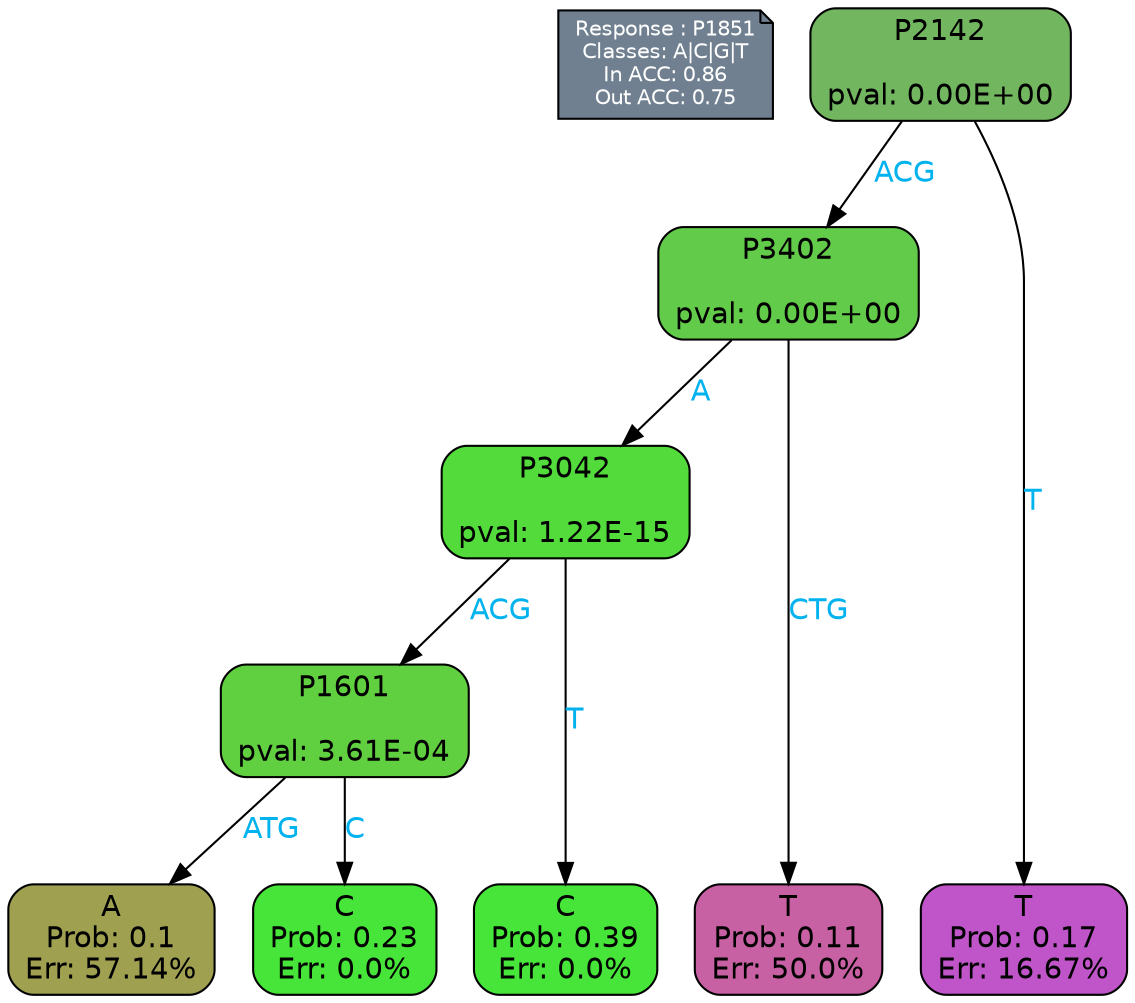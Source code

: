 digraph Tree {
node [shape=box, style="filled, rounded", color="black", fontname=helvetica] ;
graph [ranksep=equally, splines=polylines, bgcolor=transparent, dpi=600] ;
edge [fontname=helvetica] ;
LEGEND [label="Response : P1851
Classes: A|C|G|T
In ACC: 0.86
Out ACC: 0.75
",shape=note,align=left,style=filled,fillcolor="slategray",fontcolor="white",fontsize=10];1 [label="P2142

pval: 0.00E+00", fillcolor="#72b75f"] ;
2 [label="P3402

pval: 0.00E+00", fillcolor="#63cb4a"] ;
3 [label="P3042

pval: 1.22E-15", fillcolor="#53db3c"] ;
4 [label="P1601

pval: 3.61E-04", fillcolor="#61d040"] ;
5 [label="A
Prob: 0.1
Err: 57.14%", fillcolor="#9fa151"] ;
6 [label="C
Prob: 0.23
Err: 0.0%", fillcolor="#47e539"] ;
7 [label="C
Prob: 0.39
Err: 0.0%", fillcolor="#47e539"] ;
8 [label="T
Prob: 0.11
Err: 50.0%", fillcolor="#c860a4"] ;
9 [label="T
Prob: 0.17
Err: 16.67%", fillcolor="#bf55c8"] ;
1 -> 9 [label="T",fontcolor=deepskyblue2] ;
1 -> 2 [label="ACG",fontcolor=deepskyblue2] ;
2 -> 8 [label="CTG",fontcolor=deepskyblue2] ;
2 -> 3 [label="A",fontcolor=deepskyblue2] ;
3 -> 4 [label="ACG",fontcolor=deepskyblue2] ;
3 -> 7 [label="T",fontcolor=deepskyblue2] ;
4 -> 5 [label="ATG",fontcolor=deepskyblue2] ;
4 -> 6 [label="C",fontcolor=deepskyblue2] ;
{rank = same; 5;6;7;8;9;}{rank = same; LEGEND;1;}}